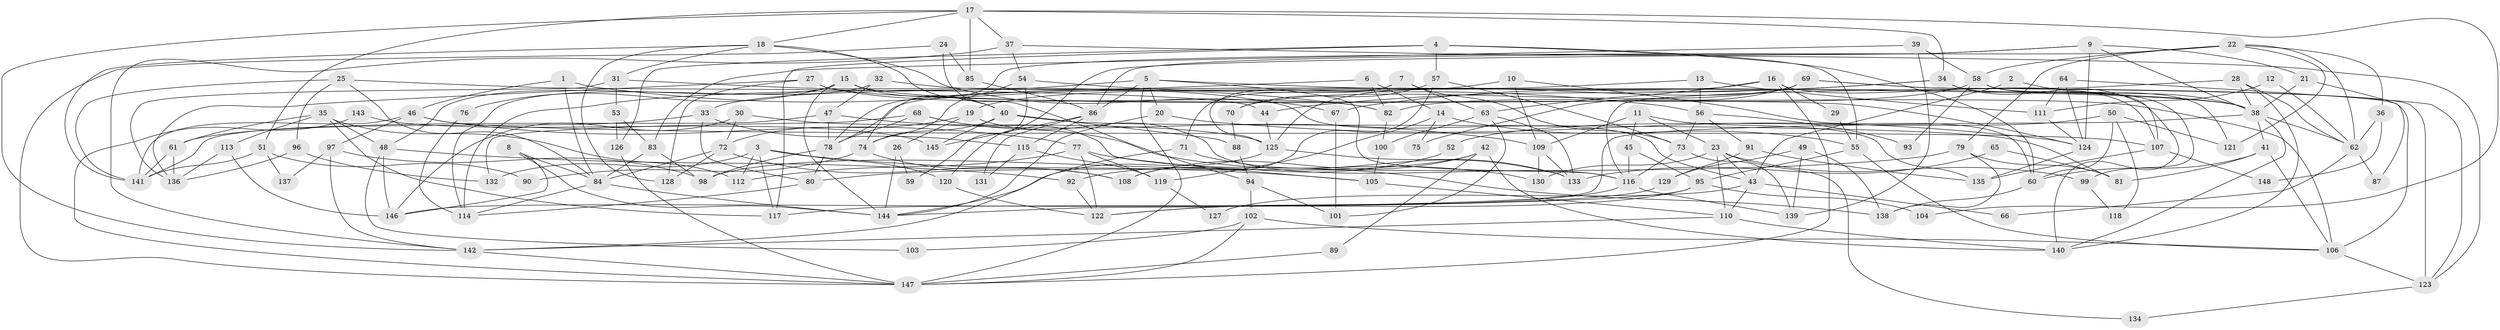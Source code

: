 // coarse degree distribution, {2: 0.20454545454545456, 5: 0.13636363636363635, 4: 0.13636363636363635, 6: 0.09090909090909091, 7: 0.09090909090909091, 8: 0.06818181818181818, 3: 0.11363636363636363, 12: 0.06818181818181818, 13: 0.022727272727272728, 10: 0.022727272727272728, 9: 0.022727272727272728, 19: 0.022727272727272728}
// Generated by graph-tools (version 1.1) at 2025/55/03/04/25 21:55:34]
// undirected, 148 vertices, 296 edges
graph export_dot {
graph [start="1"]
  node [color=gray90,style=filled];
  1;
  2;
  3;
  4;
  5;
  6;
  7;
  8;
  9;
  10;
  11;
  12;
  13;
  14;
  15;
  16;
  17;
  18;
  19;
  20;
  21;
  22;
  23;
  24;
  25;
  26;
  27;
  28;
  29;
  30;
  31;
  32;
  33;
  34;
  35;
  36;
  37;
  38;
  39;
  40;
  41;
  42;
  43;
  44;
  45;
  46;
  47;
  48;
  49;
  50;
  51;
  52;
  53;
  54;
  55;
  56;
  57;
  58;
  59;
  60;
  61;
  62;
  63;
  64;
  65;
  66;
  67;
  68;
  69;
  70;
  71;
  72;
  73;
  74;
  75;
  76;
  77;
  78;
  79;
  80;
  81;
  82;
  83;
  84;
  85;
  86;
  87;
  88;
  89;
  90;
  91;
  92;
  93;
  94;
  95;
  96;
  97;
  98;
  99;
  100;
  101;
  102;
  103;
  104;
  105;
  106;
  107;
  108;
  109;
  110;
  111;
  112;
  113;
  114;
  115;
  116;
  117;
  118;
  119;
  120;
  121;
  122;
  123;
  124;
  125;
  126;
  127;
  128;
  129;
  130;
  131;
  132;
  133;
  134;
  135;
  136;
  137;
  138;
  139;
  140;
  141;
  142;
  143;
  144;
  145;
  146;
  147;
  148;
  1 -- 82;
  1 -- 84;
  1 -- 46;
  2 -- 38;
  2 -- 43;
  3 -- 112;
  3 -- 105;
  3 -- 117;
  3 -- 120;
  3 -- 132;
  4 -- 57;
  4 -- 60;
  4 -- 55;
  4 -- 117;
  4 -- 126;
  5 -- 116;
  5 -- 38;
  5 -- 20;
  5 -- 33;
  5 -- 86;
  5 -- 147;
  6 -- 114;
  6 -- 14;
  6 -- 82;
  7 -- 125;
  7 -- 63;
  7 -- 71;
  7 -- 73;
  8 -- 144;
  8 -- 84;
  8 -- 146;
  9 -- 124;
  9 -- 38;
  9 -- 21;
  9 -- 86;
  9 -- 120;
  10 -- 109;
  10 -- 60;
  10 -- 19;
  11 -- 135;
  11 -- 45;
  11 -- 23;
  11 -- 109;
  12 -- 62;
  12 -- 111;
  13 -- 78;
  13 -- 56;
  13 -- 111;
  14 -- 55;
  14 -- 119;
  14 -- 75;
  15 -- 48;
  15 -- 106;
  15 -- 40;
  15 -- 76;
  15 -- 144;
  16 -- 78;
  16 -- 107;
  16 -- 29;
  16 -- 63;
  16 -- 147;
  17 -- 34;
  17 -- 142;
  17 -- 18;
  17 -- 37;
  17 -- 51;
  17 -- 85;
  17 -- 104;
  18 -- 128;
  18 -- 31;
  18 -- 40;
  18 -- 67;
  18 -- 141;
  19 -- 72;
  19 -- 26;
  19 -- 116;
  20 -- 144;
  20 -- 124;
  21 -- 38;
  21 -- 87;
  22 -- 79;
  22 -- 74;
  22 -- 36;
  22 -- 58;
  22 -- 62;
  22 -- 121;
  23 -- 43;
  23 -- 99;
  23 -- 110;
  23 -- 130;
  23 -- 134;
  24 -- 147;
  24 -- 85;
  24 -- 94;
  25 -- 141;
  25 -- 84;
  25 -- 44;
  25 -- 96;
  26 -- 144;
  26 -- 59;
  27 -- 124;
  27 -- 82;
  27 -- 128;
  27 -- 136;
  28 -- 140;
  28 -- 38;
  28 -- 62;
  28 -- 116;
  29 -- 55;
  30 -- 146;
  30 -- 125;
  30 -- 72;
  31 -- 53;
  31 -- 43;
  31 -- 136;
  32 -- 47;
  32 -- 38;
  32 -- 114;
  33 -- 61;
  33 -- 80;
  33 -- 115;
  34 -- 140;
  34 -- 67;
  34 -- 44;
  34 -- 99;
  35 -- 61;
  35 -- 117;
  35 -- 48;
  35 -- 112;
  35 -- 113;
  36 -- 62;
  36 -- 148;
  37 -- 142;
  37 -- 54;
  37 -- 123;
  38 -- 62;
  38 -- 41;
  38 -- 140;
  38 -- 144;
  39 -- 83;
  39 -- 139;
  39 -- 58;
  40 -- 74;
  40 -- 81;
  40 -- 88;
  40 -- 145;
  41 -- 106;
  41 -- 81;
  41 -- 60;
  42 -- 98;
  42 -- 140;
  42 -- 89;
  42 -- 108;
  43 -- 110;
  43 -- 66;
  43 -- 127;
  44 -- 125;
  45 -- 116;
  45 -- 95;
  46 -- 141;
  46 -- 77;
  46 -- 97;
  46 -- 107;
  47 -- 78;
  47 -- 109;
  47 -- 141;
  48 -- 146;
  48 -- 92;
  48 -- 103;
  49 -- 139;
  49 -- 129;
  49 -- 138;
  50 -- 121;
  50 -- 60;
  50 -- 52;
  50 -- 118;
  51 -- 141;
  51 -- 90;
  51 -- 137;
  52 -- 92;
  53 -- 126;
  53 -- 83;
  54 -- 74;
  54 -- 56;
  54 -- 59;
  55 -- 95;
  55 -- 106;
  56 -- 73;
  56 -- 91;
  56 -- 93;
  57 -- 73;
  57 -- 70;
  57 -- 108;
  58 -- 82;
  58 -- 93;
  58 -- 107;
  58 -- 121;
  60 -- 138;
  61 -- 136;
  61 -- 141;
  62 -- 66;
  62 -- 87;
  63 -- 133;
  63 -- 100;
  63 -- 101;
  64 -- 124;
  64 -- 123;
  64 -- 111;
  65 -- 133;
  65 -- 81;
  67 -- 101;
  68 -- 105;
  68 -- 132;
  68 -- 78;
  68 -- 130;
  69 -- 125;
  69 -- 106;
  69 -- 70;
  69 -- 75;
  69 -- 123;
  70 -- 88;
  71 -- 133;
  71 -- 142;
  72 -- 108;
  72 -- 84;
  72 -- 128;
  73 -- 116;
  73 -- 139;
  74 -- 108;
  74 -- 90;
  76 -- 114;
  77 -- 122;
  77 -- 112;
  77 -- 119;
  77 -- 138;
  78 -- 80;
  78 -- 98;
  79 -- 80;
  79 -- 138;
  79 -- 81;
  80 -- 114;
  82 -- 100;
  83 -- 84;
  83 -- 98;
  84 -- 144;
  84 -- 114;
  85 -- 86;
  86 -- 115;
  86 -- 131;
  86 -- 145;
  88 -- 94;
  89 -- 147;
  91 -- 135;
  91 -- 129;
  92 -- 122;
  94 -- 102;
  94 -- 101;
  95 -- 117;
  95 -- 122;
  95 -- 104;
  96 -- 136;
  96 -- 132;
  97 -- 142;
  97 -- 98;
  97 -- 137;
  99 -- 118;
  100 -- 105;
  102 -- 106;
  102 -- 147;
  102 -- 103;
  105 -- 110;
  106 -- 123;
  107 -- 135;
  107 -- 148;
  109 -- 130;
  109 -- 133;
  110 -- 142;
  110 -- 140;
  111 -- 124;
  113 -- 136;
  113 -- 146;
  115 -- 119;
  115 -- 131;
  116 -- 122;
  116 -- 139;
  119 -- 127;
  120 -- 122;
  123 -- 134;
  124 -- 135;
  125 -- 144;
  125 -- 133;
  126 -- 147;
  129 -- 146;
  142 -- 147;
  143 -- 147;
  143 -- 145;
}
